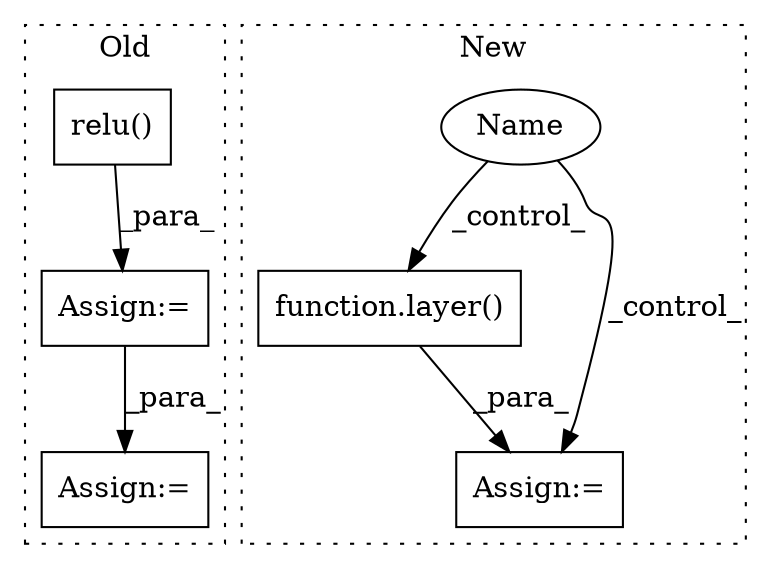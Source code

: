digraph G {
subgraph cluster0 {
1 [label="relu()" a="75" s="1559,1598" l="7,1" shape="box"];
5 [label="Assign:=" a="68" s="1556" l="3" shape="box"];
6 [label="Assign:=" a="68" s="1616" l="3" shape="box"];
label = "Old";
style="dotted";
}
subgraph cluster1 {
2 [label="function.layer()" a="75" s="2129,2141" l="6,1" shape="box"];
3 [label="Name" a="87" s="2084" l="5" shape="ellipse"];
4 [label="Assign:=" a="68" s="2197" l="3" shape="box"];
label = "New";
style="dotted";
}
1 -> 5 [label="_para_"];
2 -> 4 [label="_para_"];
3 -> 2 [label="_control_"];
3 -> 4 [label="_control_"];
5 -> 6 [label="_para_"];
}